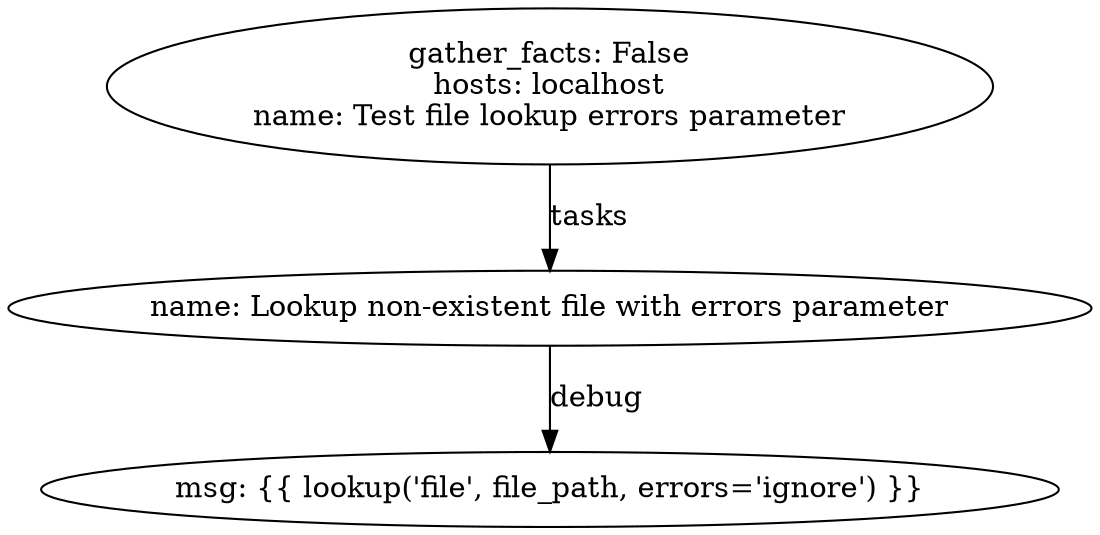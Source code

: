 digraph graphname {
2278 [label="msg: {{ lookup('file', file_path, errors='ignore') }}\n"];
2277 [label="name: Lookup non-existent file with errors parameter\n"];
2277 -> 2278 [label="debug"];
2276 [label="gather_facts: False\nhosts: localhost\nname: Test file lookup errors parameter\n"];
2276 -> 2277 [label="tasks"];
}
